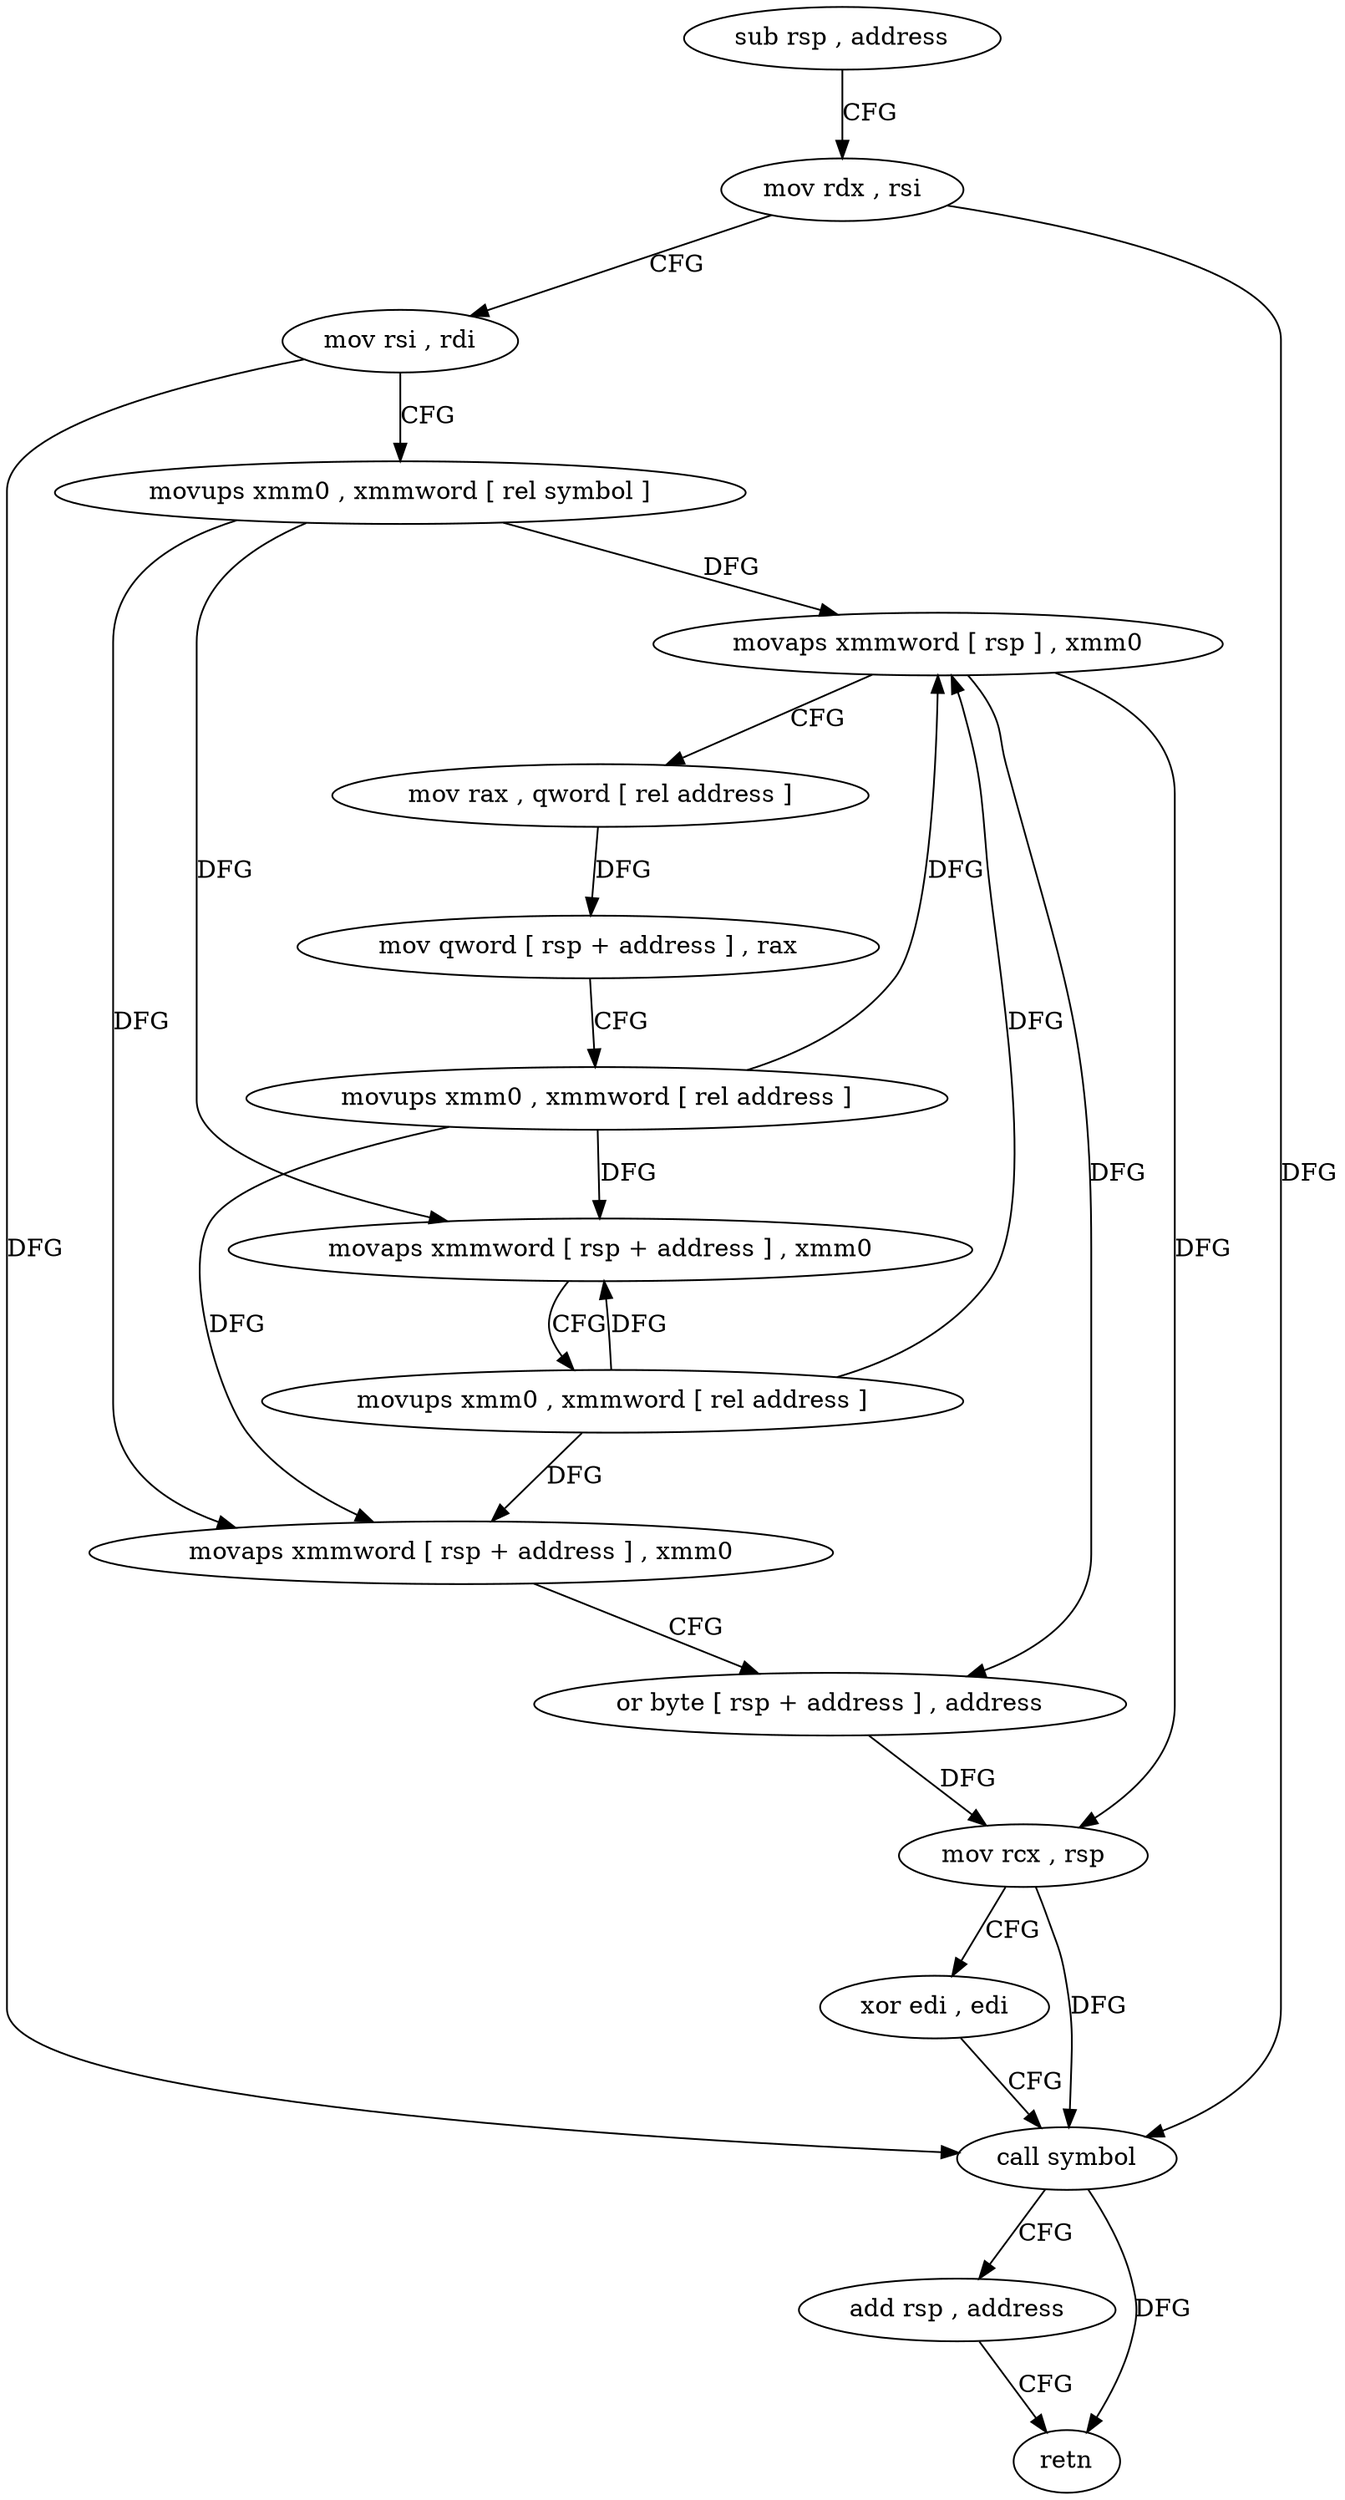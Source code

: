 digraph "func" {
"4310416" [label = "sub rsp , address" ]
"4310420" [label = "mov rdx , rsi" ]
"4310423" [label = "mov rsi , rdi" ]
"4310426" [label = "movups xmm0 , xmmword [ rel symbol ]" ]
"4310433" [label = "movaps xmmword [ rsp ] , xmm0" ]
"4310437" [label = "mov rax , qword [ rel address ]" ]
"4310444" [label = "mov qword [ rsp + address ] , rax" ]
"4310449" [label = "movups xmm0 , xmmword [ rel address ]" ]
"4310456" [label = "movaps xmmword [ rsp + address ] , xmm0" ]
"4310461" [label = "movups xmm0 , xmmword [ rel address ]" ]
"4310468" [label = "movaps xmmword [ rsp + address ] , xmm0" ]
"4310473" [label = "or byte [ rsp + address ] , address" ]
"4310478" [label = "mov rcx , rsp" ]
"4310481" [label = "xor edi , edi" ]
"4310483" [label = "call symbol" ]
"4310488" [label = "add rsp , address" ]
"4310492" [label = "retn" ]
"4310416" -> "4310420" [ label = "CFG" ]
"4310420" -> "4310423" [ label = "CFG" ]
"4310420" -> "4310483" [ label = "DFG" ]
"4310423" -> "4310426" [ label = "CFG" ]
"4310423" -> "4310483" [ label = "DFG" ]
"4310426" -> "4310433" [ label = "DFG" ]
"4310426" -> "4310456" [ label = "DFG" ]
"4310426" -> "4310468" [ label = "DFG" ]
"4310433" -> "4310437" [ label = "CFG" ]
"4310433" -> "4310473" [ label = "DFG" ]
"4310433" -> "4310478" [ label = "DFG" ]
"4310437" -> "4310444" [ label = "DFG" ]
"4310444" -> "4310449" [ label = "CFG" ]
"4310449" -> "4310456" [ label = "DFG" ]
"4310449" -> "4310433" [ label = "DFG" ]
"4310449" -> "4310468" [ label = "DFG" ]
"4310456" -> "4310461" [ label = "CFG" ]
"4310461" -> "4310468" [ label = "DFG" ]
"4310461" -> "4310433" [ label = "DFG" ]
"4310461" -> "4310456" [ label = "DFG" ]
"4310468" -> "4310473" [ label = "CFG" ]
"4310473" -> "4310478" [ label = "DFG" ]
"4310478" -> "4310481" [ label = "CFG" ]
"4310478" -> "4310483" [ label = "DFG" ]
"4310481" -> "4310483" [ label = "CFG" ]
"4310483" -> "4310488" [ label = "CFG" ]
"4310483" -> "4310492" [ label = "DFG" ]
"4310488" -> "4310492" [ label = "CFG" ]
}
